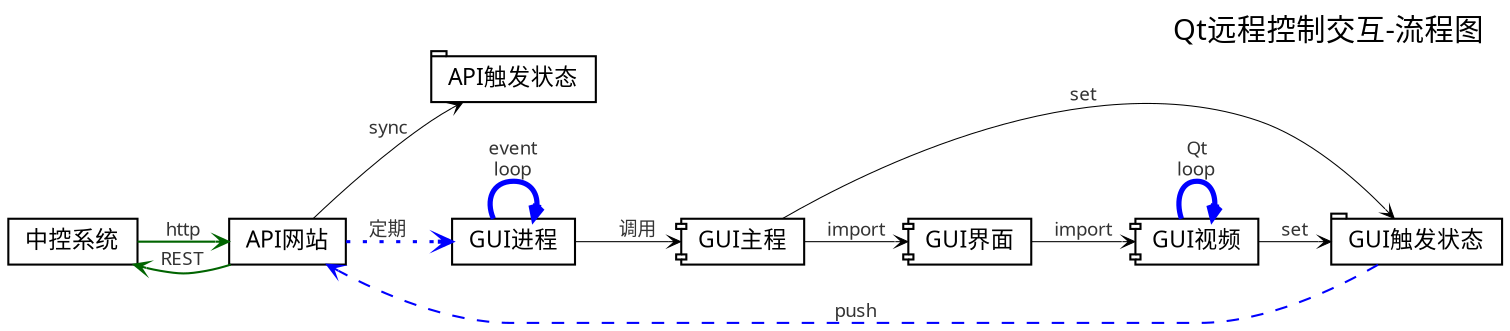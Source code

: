 /*生成命令:
$ dot -Tpng qt2api4rest_zway.dot -o qt2api4rest_zway.png 
-Tcmapx -o lb-crx-roles.map
    全局设定
    plaintext
{{{#!GraphViz dot
    */

digraph G4theme_canclick {
    /*全局设定*/
    graph [label="Qt远程控制交互-流程图"
        ,fontsize=14.0
        ,fontname="Noto Sans S Chinese Thin"
        ,labeljust="r",labelloc="t",center=1
        ,ranksep=0.3,center=1,ratio=compress
        ,rankdir=LR
        ];

    node[fontsize=11.0,height=0.3
        ,fontname="Noto Sans S Chinese Thin"
        ,shape=component 
        ];

    edge [fontsize=9.0,fontcolor="#333333"
        ,fontname="Noto Sans S Chinese Thin"
        ,arrowsize=0.6,arrowhead=vee,arrowtail=none
        ,style="setlinewidth(0.5)"
        ];
/*
    src [label="源码",shape=ellipse,style="filled,dashed,setlinewidth(5)"
        ,color="#333333",fillcolor=dimgray
        ,URL="http://code.google.com/p/zoomquiet/source/browse/dot/obp/csdndr1-km.dot?repo=tangle"];
    /*图元声明
    start       [label="流程开始/结束",shape=point];
    end         [label="",shape=doublecircle,fillcolor=red];

    box         [label="实体/对象",shape=box];
    ellipse     [label="行动/节点",shape=ellipse];
    egg         [label="用户/人物",shape=egg];
    plaintext   [label="状态/属性",shape=plaintext,fillcolor=whitesmoke];
    diamond     [label="判别",shape=diamond];
    note        [label="注释",shape=note];
    tab         [label="目录/模块",shape=tab];
    db          [label="数据库",shape=box3d];
    component   [label="主机/组件",shape=component];
  ,style="rounded,dotted"];
*/

    RCTRL [label="中控系统",shape=box];
    APIsrv [label="API网站",shape=box];
        APItri [label="API触发状态",shape=tab];
    Qt [label="GUI进程",shape=box];
        GUItri [label="GUI触发状态",shape=tab];

    MAIN [label="GUI主程",shape=component];
    QtUI [label="GUI界面",shape=component];
    QtVW [label="GUI视频",shape=component];

    /*图例关系
    PSDparser->PSDexport [label="1.1"];
    USSO->UsrInfoCSrv [label="2.2",style="dashed"];dotted
    UsrInfoCSrv->commTAB [label="1.1",style="setlinewidth(1.5)"];
    color=red,green,cyan,darkolivegreen

    APItri->GUItri->APItri [label="HOW?",color=red,style="dotted"];

    */

    Qt->Qt [label="event\nloop",color=blue,style="setlinewidth(2.5)"];

    RCTRL->APIsrv [label="http", color=darkgreen,style="setlinewidth(1)"];
    APIsrv->RCTRL [label="REST"
                    ,color=darkgreen,style="setlinewidth(1)"];
        APIsrv->APItri [label="sync"];

    APIsrv->Qt [label="定期",color=blue,style="dotted,setlinewidth(1.5)"];

    Qt->MAIN [label="调用"];

    MAIN->QtUI->QtVW [label="import"];
        {MAIN QtVW}->GUItri [label="set"];
        GUItri->APIsrv [label="push",color=blue,style="dashed"];

    QtVW->QtVW [label="Qt\nloop",color=blue,style="setlinewidth(2.5)"];
    
    edge [style=invis];

}

